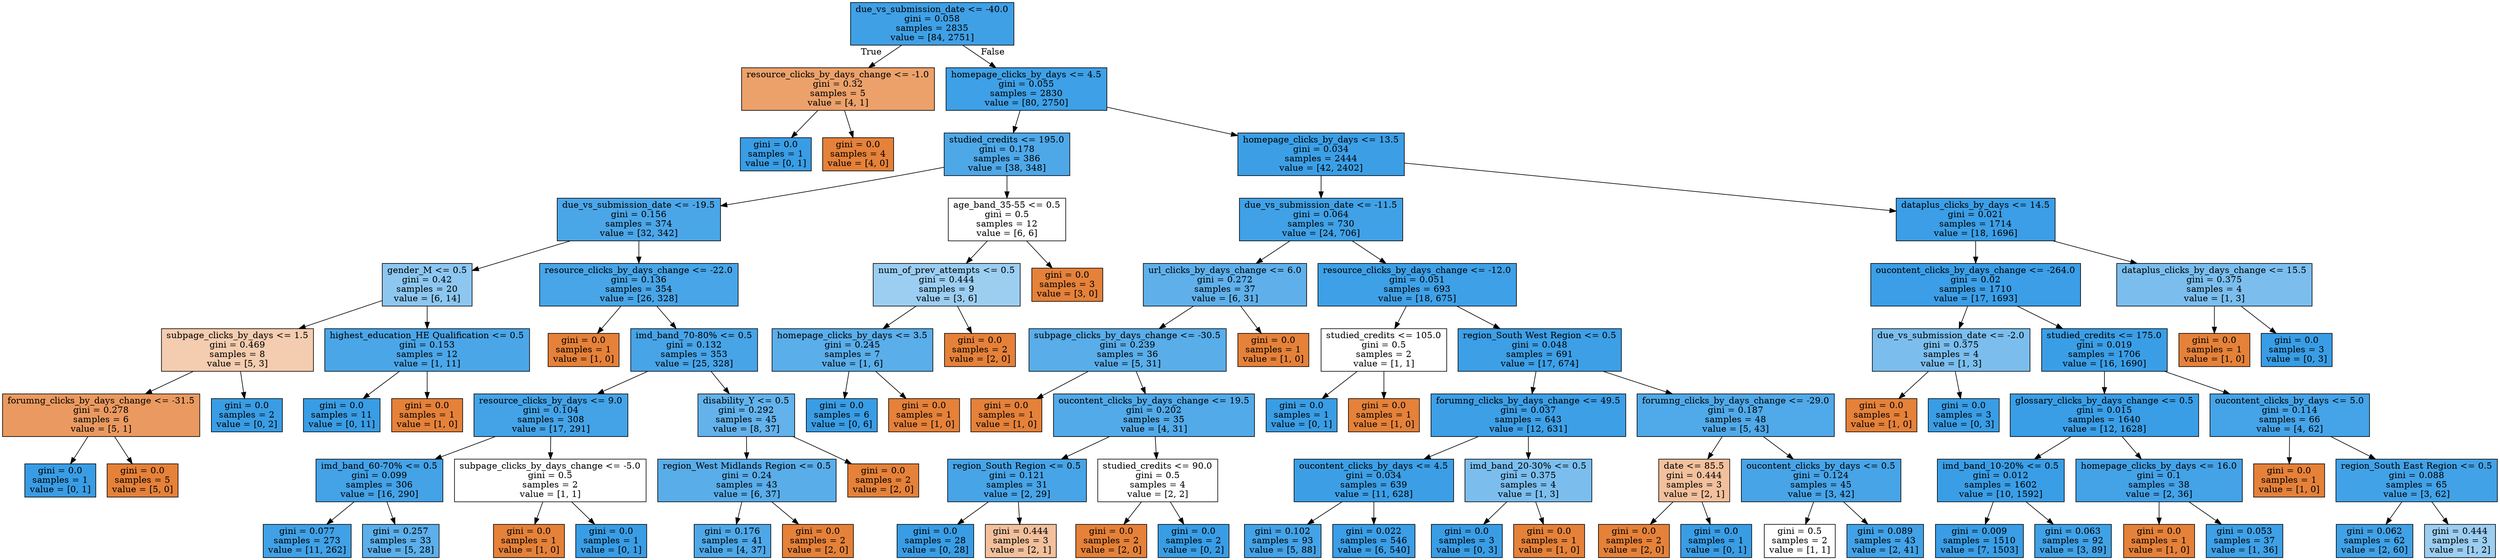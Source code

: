 digraph Tree {
node [shape=box, style="filled", color="black"] ;
0 [label="due_vs_submission_date <= -40.0\ngini = 0.058\nsamples = 2835\nvalue = [84, 2751]", fillcolor="#399de5f7"] ;
1 [label="resource_clicks_by_days_change <= -1.0\ngini = 0.32\nsamples = 5\nvalue = [4, 1]", fillcolor="#e58139bf"] ;
0 -> 1 [labeldistance=2.5, labelangle=45, headlabel="True"] ;
2 [label="gini = 0.0\nsamples = 1\nvalue = [0, 1]", fillcolor="#399de5ff"] ;
1 -> 2 ;
3 [label="gini = 0.0\nsamples = 4\nvalue = [4, 0]", fillcolor="#e58139ff"] ;
1 -> 3 ;
4 [label="homepage_clicks_by_days <= 4.5\ngini = 0.055\nsamples = 2830\nvalue = [80, 2750]", fillcolor="#399de5f8"] ;
0 -> 4 [labeldistance=2.5, labelangle=-45, headlabel="False"] ;
5 [label="studied_credits <= 195.0\ngini = 0.178\nsamples = 386\nvalue = [38, 348]", fillcolor="#399de5e3"] ;
4 -> 5 ;
6 [label="due_vs_submission_date <= -19.5\ngini = 0.156\nsamples = 374\nvalue = [32, 342]", fillcolor="#399de5e7"] ;
5 -> 6 ;
7 [label="gender_M <= 0.5\ngini = 0.42\nsamples = 20\nvalue = [6, 14]", fillcolor="#399de592"] ;
6 -> 7 ;
8 [label="subpage_clicks_by_days <= 1.5\ngini = 0.469\nsamples = 8\nvalue = [5, 3]", fillcolor="#e5813966"] ;
7 -> 8 ;
9 [label="forumng_clicks_by_days_change <= -31.5\ngini = 0.278\nsamples = 6\nvalue = [5, 1]", fillcolor="#e58139cc"] ;
8 -> 9 ;
10 [label="gini = 0.0\nsamples = 1\nvalue = [0, 1]", fillcolor="#399de5ff"] ;
9 -> 10 ;
11 [label="gini = 0.0\nsamples = 5\nvalue = [5, 0]", fillcolor="#e58139ff"] ;
9 -> 11 ;
12 [label="gini = 0.0\nsamples = 2\nvalue = [0, 2]", fillcolor="#399de5ff"] ;
8 -> 12 ;
13 [label="highest_education_HE Qualification <= 0.5\ngini = 0.153\nsamples = 12\nvalue = [1, 11]", fillcolor="#399de5e8"] ;
7 -> 13 ;
14 [label="gini = 0.0\nsamples = 11\nvalue = [0, 11]", fillcolor="#399de5ff"] ;
13 -> 14 ;
15 [label="gini = 0.0\nsamples = 1\nvalue = [1, 0]", fillcolor="#e58139ff"] ;
13 -> 15 ;
16 [label="resource_clicks_by_days_change <= -22.0\ngini = 0.136\nsamples = 354\nvalue = [26, 328]", fillcolor="#399de5eb"] ;
6 -> 16 ;
17 [label="gini = 0.0\nsamples = 1\nvalue = [1, 0]", fillcolor="#e58139ff"] ;
16 -> 17 ;
18 [label="imd_band_70-80% <= 0.5\ngini = 0.132\nsamples = 353\nvalue = [25, 328]", fillcolor="#399de5ec"] ;
16 -> 18 ;
19 [label="resource_clicks_by_days <= 9.0\ngini = 0.104\nsamples = 308\nvalue = [17, 291]", fillcolor="#399de5f0"] ;
18 -> 19 ;
20 [label="imd_band_60-70% <= 0.5\ngini = 0.099\nsamples = 306\nvalue = [16, 290]", fillcolor="#399de5f1"] ;
19 -> 20 ;
21 [label="gini = 0.077\nsamples = 273\nvalue = [11, 262]", fillcolor="#399de5f4"] ;
20 -> 21 ;
22 [label="gini = 0.257\nsamples = 33\nvalue = [5, 28]", fillcolor="#399de5d1"] ;
20 -> 22 ;
23 [label="subpage_clicks_by_days_change <= -5.0\ngini = 0.5\nsamples = 2\nvalue = [1, 1]", fillcolor="#e5813900"] ;
19 -> 23 ;
24 [label="gini = 0.0\nsamples = 1\nvalue = [1, 0]", fillcolor="#e58139ff"] ;
23 -> 24 ;
25 [label="gini = 0.0\nsamples = 1\nvalue = [0, 1]", fillcolor="#399de5ff"] ;
23 -> 25 ;
26 [label="disability_Y <= 0.5\ngini = 0.292\nsamples = 45\nvalue = [8, 37]", fillcolor="#399de5c8"] ;
18 -> 26 ;
27 [label="region_West Midlands Region <= 0.5\ngini = 0.24\nsamples = 43\nvalue = [6, 37]", fillcolor="#399de5d6"] ;
26 -> 27 ;
28 [label="gini = 0.176\nsamples = 41\nvalue = [4, 37]", fillcolor="#399de5e3"] ;
27 -> 28 ;
29 [label="gini = 0.0\nsamples = 2\nvalue = [2, 0]", fillcolor="#e58139ff"] ;
27 -> 29 ;
30 [label="gini = 0.0\nsamples = 2\nvalue = [2, 0]", fillcolor="#e58139ff"] ;
26 -> 30 ;
31 [label="age_band_35-55 <= 0.5\ngini = 0.5\nsamples = 12\nvalue = [6, 6]", fillcolor="#e5813900"] ;
5 -> 31 ;
32 [label="num_of_prev_attempts <= 0.5\ngini = 0.444\nsamples = 9\nvalue = [3, 6]", fillcolor="#399de57f"] ;
31 -> 32 ;
33 [label="homepage_clicks_by_days <= 3.5\ngini = 0.245\nsamples = 7\nvalue = [1, 6]", fillcolor="#399de5d4"] ;
32 -> 33 ;
34 [label="gini = 0.0\nsamples = 6\nvalue = [0, 6]", fillcolor="#399de5ff"] ;
33 -> 34 ;
35 [label="gini = 0.0\nsamples = 1\nvalue = [1, 0]", fillcolor="#e58139ff"] ;
33 -> 35 ;
36 [label="gini = 0.0\nsamples = 2\nvalue = [2, 0]", fillcolor="#e58139ff"] ;
32 -> 36 ;
37 [label="gini = 0.0\nsamples = 3\nvalue = [3, 0]", fillcolor="#e58139ff"] ;
31 -> 37 ;
38 [label="homepage_clicks_by_days <= 13.5\ngini = 0.034\nsamples = 2444\nvalue = [42, 2402]", fillcolor="#399de5fb"] ;
4 -> 38 ;
39 [label="due_vs_submission_date <= -11.5\ngini = 0.064\nsamples = 730\nvalue = [24, 706]", fillcolor="#399de5f6"] ;
38 -> 39 ;
40 [label="url_clicks_by_days_change <= 6.0\ngini = 0.272\nsamples = 37\nvalue = [6, 31]", fillcolor="#399de5ce"] ;
39 -> 40 ;
41 [label="subpage_clicks_by_days_change <= -30.5\ngini = 0.239\nsamples = 36\nvalue = [5, 31]", fillcolor="#399de5d6"] ;
40 -> 41 ;
42 [label="gini = 0.0\nsamples = 1\nvalue = [1, 0]", fillcolor="#e58139ff"] ;
41 -> 42 ;
43 [label="oucontent_clicks_by_days_change <= 19.5\ngini = 0.202\nsamples = 35\nvalue = [4, 31]", fillcolor="#399de5de"] ;
41 -> 43 ;
44 [label="region_South Region <= 0.5\ngini = 0.121\nsamples = 31\nvalue = [2, 29]", fillcolor="#399de5ed"] ;
43 -> 44 ;
45 [label="gini = 0.0\nsamples = 28\nvalue = [0, 28]", fillcolor="#399de5ff"] ;
44 -> 45 ;
46 [label="gini = 0.444\nsamples = 3\nvalue = [2, 1]", fillcolor="#e581397f"] ;
44 -> 46 ;
47 [label="studied_credits <= 90.0\ngini = 0.5\nsamples = 4\nvalue = [2, 2]", fillcolor="#e5813900"] ;
43 -> 47 ;
48 [label="gini = 0.0\nsamples = 2\nvalue = [2, 0]", fillcolor="#e58139ff"] ;
47 -> 48 ;
49 [label="gini = 0.0\nsamples = 2\nvalue = [0, 2]", fillcolor="#399de5ff"] ;
47 -> 49 ;
50 [label="gini = 0.0\nsamples = 1\nvalue = [1, 0]", fillcolor="#e58139ff"] ;
40 -> 50 ;
51 [label="resource_clicks_by_days_change <= -12.0\ngini = 0.051\nsamples = 693\nvalue = [18, 675]", fillcolor="#399de5f8"] ;
39 -> 51 ;
52 [label="studied_credits <= 105.0\ngini = 0.5\nsamples = 2\nvalue = [1, 1]", fillcolor="#e5813900"] ;
51 -> 52 ;
53 [label="gini = 0.0\nsamples = 1\nvalue = [0, 1]", fillcolor="#399de5ff"] ;
52 -> 53 ;
54 [label="gini = 0.0\nsamples = 1\nvalue = [1, 0]", fillcolor="#e58139ff"] ;
52 -> 54 ;
55 [label="region_South West Region <= 0.5\ngini = 0.048\nsamples = 691\nvalue = [17, 674]", fillcolor="#399de5f9"] ;
51 -> 55 ;
56 [label="forumng_clicks_by_days_change <= 49.5\ngini = 0.037\nsamples = 643\nvalue = [12, 631]", fillcolor="#399de5fa"] ;
55 -> 56 ;
57 [label="oucontent_clicks_by_days <= 4.5\ngini = 0.034\nsamples = 639\nvalue = [11, 628]", fillcolor="#399de5fb"] ;
56 -> 57 ;
58 [label="gini = 0.102\nsamples = 93\nvalue = [5, 88]", fillcolor="#399de5f1"] ;
57 -> 58 ;
59 [label="gini = 0.022\nsamples = 546\nvalue = [6, 540]", fillcolor="#399de5fc"] ;
57 -> 59 ;
60 [label="imd_band_20-30% <= 0.5\ngini = 0.375\nsamples = 4\nvalue = [1, 3]", fillcolor="#399de5aa"] ;
56 -> 60 ;
61 [label="gini = 0.0\nsamples = 3\nvalue = [0, 3]", fillcolor="#399de5ff"] ;
60 -> 61 ;
62 [label="gini = 0.0\nsamples = 1\nvalue = [1, 0]", fillcolor="#e58139ff"] ;
60 -> 62 ;
63 [label="forumng_clicks_by_days_change <= -29.0\ngini = 0.187\nsamples = 48\nvalue = [5, 43]", fillcolor="#399de5e1"] ;
55 -> 63 ;
64 [label="date <= 85.5\ngini = 0.444\nsamples = 3\nvalue = [2, 1]", fillcolor="#e581397f"] ;
63 -> 64 ;
65 [label="gini = 0.0\nsamples = 2\nvalue = [2, 0]", fillcolor="#e58139ff"] ;
64 -> 65 ;
66 [label="gini = 0.0\nsamples = 1\nvalue = [0, 1]", fillcolor="#399de5ff"] ;
64 -> 66 ;
67 [label="oucontent_clicks_by_days <= 0.5\ngini = 0.124\nsamples = 45\nvalue = [3, 42]", fillcolor="#399de5ed"] ;
63 -> 67 ;
68 [label="gini = 0.5\nsamples = 2\nvalue = [1, 1]", fillcolor="#e5813900"] ;
67 -> 68 ;
69 [label="gini = 0.089\nsamples = 43\nvalue = [2, 41]", fillcolor="#399de5f3"] ;
67 -> 69 ;
70 [label="dataplus_clicks_by_days <= 14.5\ngini = 0.021\nsamples = 1714\nvalue = [18, 1696]", fillcolor="#399de5fc"] ;
38 -> 70 ;
71 [label="oucontent_clicks_by_days_change <= -264.0\ngini = 0.02\nsamples = 1710\nvalue = [17, 1693]", fillcolor="#399de5fc"] ;
70 -> 71 ;
72 [label="due_vs_submission_date <= -2.0\ngini = 0.375\nsamples = 4\nvalue = [1, 3]", fillcolor="#399de5aa"] ;
71 -> 72 ;
73 [label="gini = 0.0\nsamples = 1\nvalue = [1, 0]", fillcolor="#e58139ff"] ;
72 -> 73 ;
74 [label="gini = 0.0\nsamples = 3\nvalue = [0, 3]", fillcolor="#399de5ff"] ;
72 -> 74 ;
75 [label="studied_credits <= 175.0\ngini = 0.019\nsamples = 1706\nvalue = [16, 1690]", fillcolor="#399de5fd"] ;
71 -> 75 ;
76 [label="glossary_clicks_by_days_change <= 0.5\ngini = 0.015\nsamples = 1640\nvalue = [12, 1628]", fillcolor="#399de5fd"] ;
75 -> 76 ;
77 [label="imd_band_10-20% <= 0.5\ngini = 0.012\nsamples = 1602\nvalue = [10, 1592]", fillcolor="#399de5fd"] ;
76 -> 77 ;
78 [label="gini = 0.009\nsamples = 1510\nvalue = [7, 1503]", fillcolor="#399de5fe"] ;
77 -> 78 ;
79 [label="gini = 0.063\nsamples = 92\nvalue = [3, 89]", fillcolor="#399de5f6"] ;
77 -> 79 ;
80 [label="homepage_clicks_by_days <= 16.0\ngini = 0.1\nsamples = 38\nvalue = [2, 36]", fillcolor="#399de5f1"] ;
76 -> 80 ;
81 [label="gini = 0.0\nsamples = 1\nvalue = [1, 0]", fillcolor="#e58139ff"] ;
80 -> 81 ;
82 [label="gini = 0.053\nsamples = 37\nvalue = [1, 36]", fillcolor="#399de5f8"] ;
80 -> 82 ;
83 [label="oucontent_clicks_by_days <= 5.0\ngini = 0.114\nsamples = 66\nvalue = [4, 62]", fillcolor="#399de5ef"] ;
75 -> 83 ;
84 [label="gini = 0.0\nsamples = 1\nvalue = [1, 0]", fillcolor="#e58139ff"] ;
83 -> 84 ;
85 [label="region_South East Region <= 0.5\ngini = 0.088\nsamples = 65\nvalue = [3, 62]", fillcolor="#399de5f3"] ;
83 -> 85 ;
86 [label="gini = 0.062\nsamples = 62\nvalue = [2, 60]", fillcolor="#399de5f6"] ;
85 -> 86 ;
87 [label="gini = 0.444\nsamples = 3\nvalue = [1, 2]", fillcolor="#399de57f"] ;
85 -> 87 ;
88 [label="dataplus_clicks_by_days_change <= 15.5\ngini = 0.375\nsamples = 4\nvalue = [1, 3]", fillcolor="#399de5aa"] ;
70 -> 88 ;
89 [label="gini = 0.0\nsamples = 1\nvalue = [1, 0]", fillcolor="#e58139ff"] ;
88 -> 89 ;
90 [label="gini = 0.0\nsamples = 3\nvalue = [0, 3]", fillcolor="#399de5ff"] ;
88 -> 90 ;
}